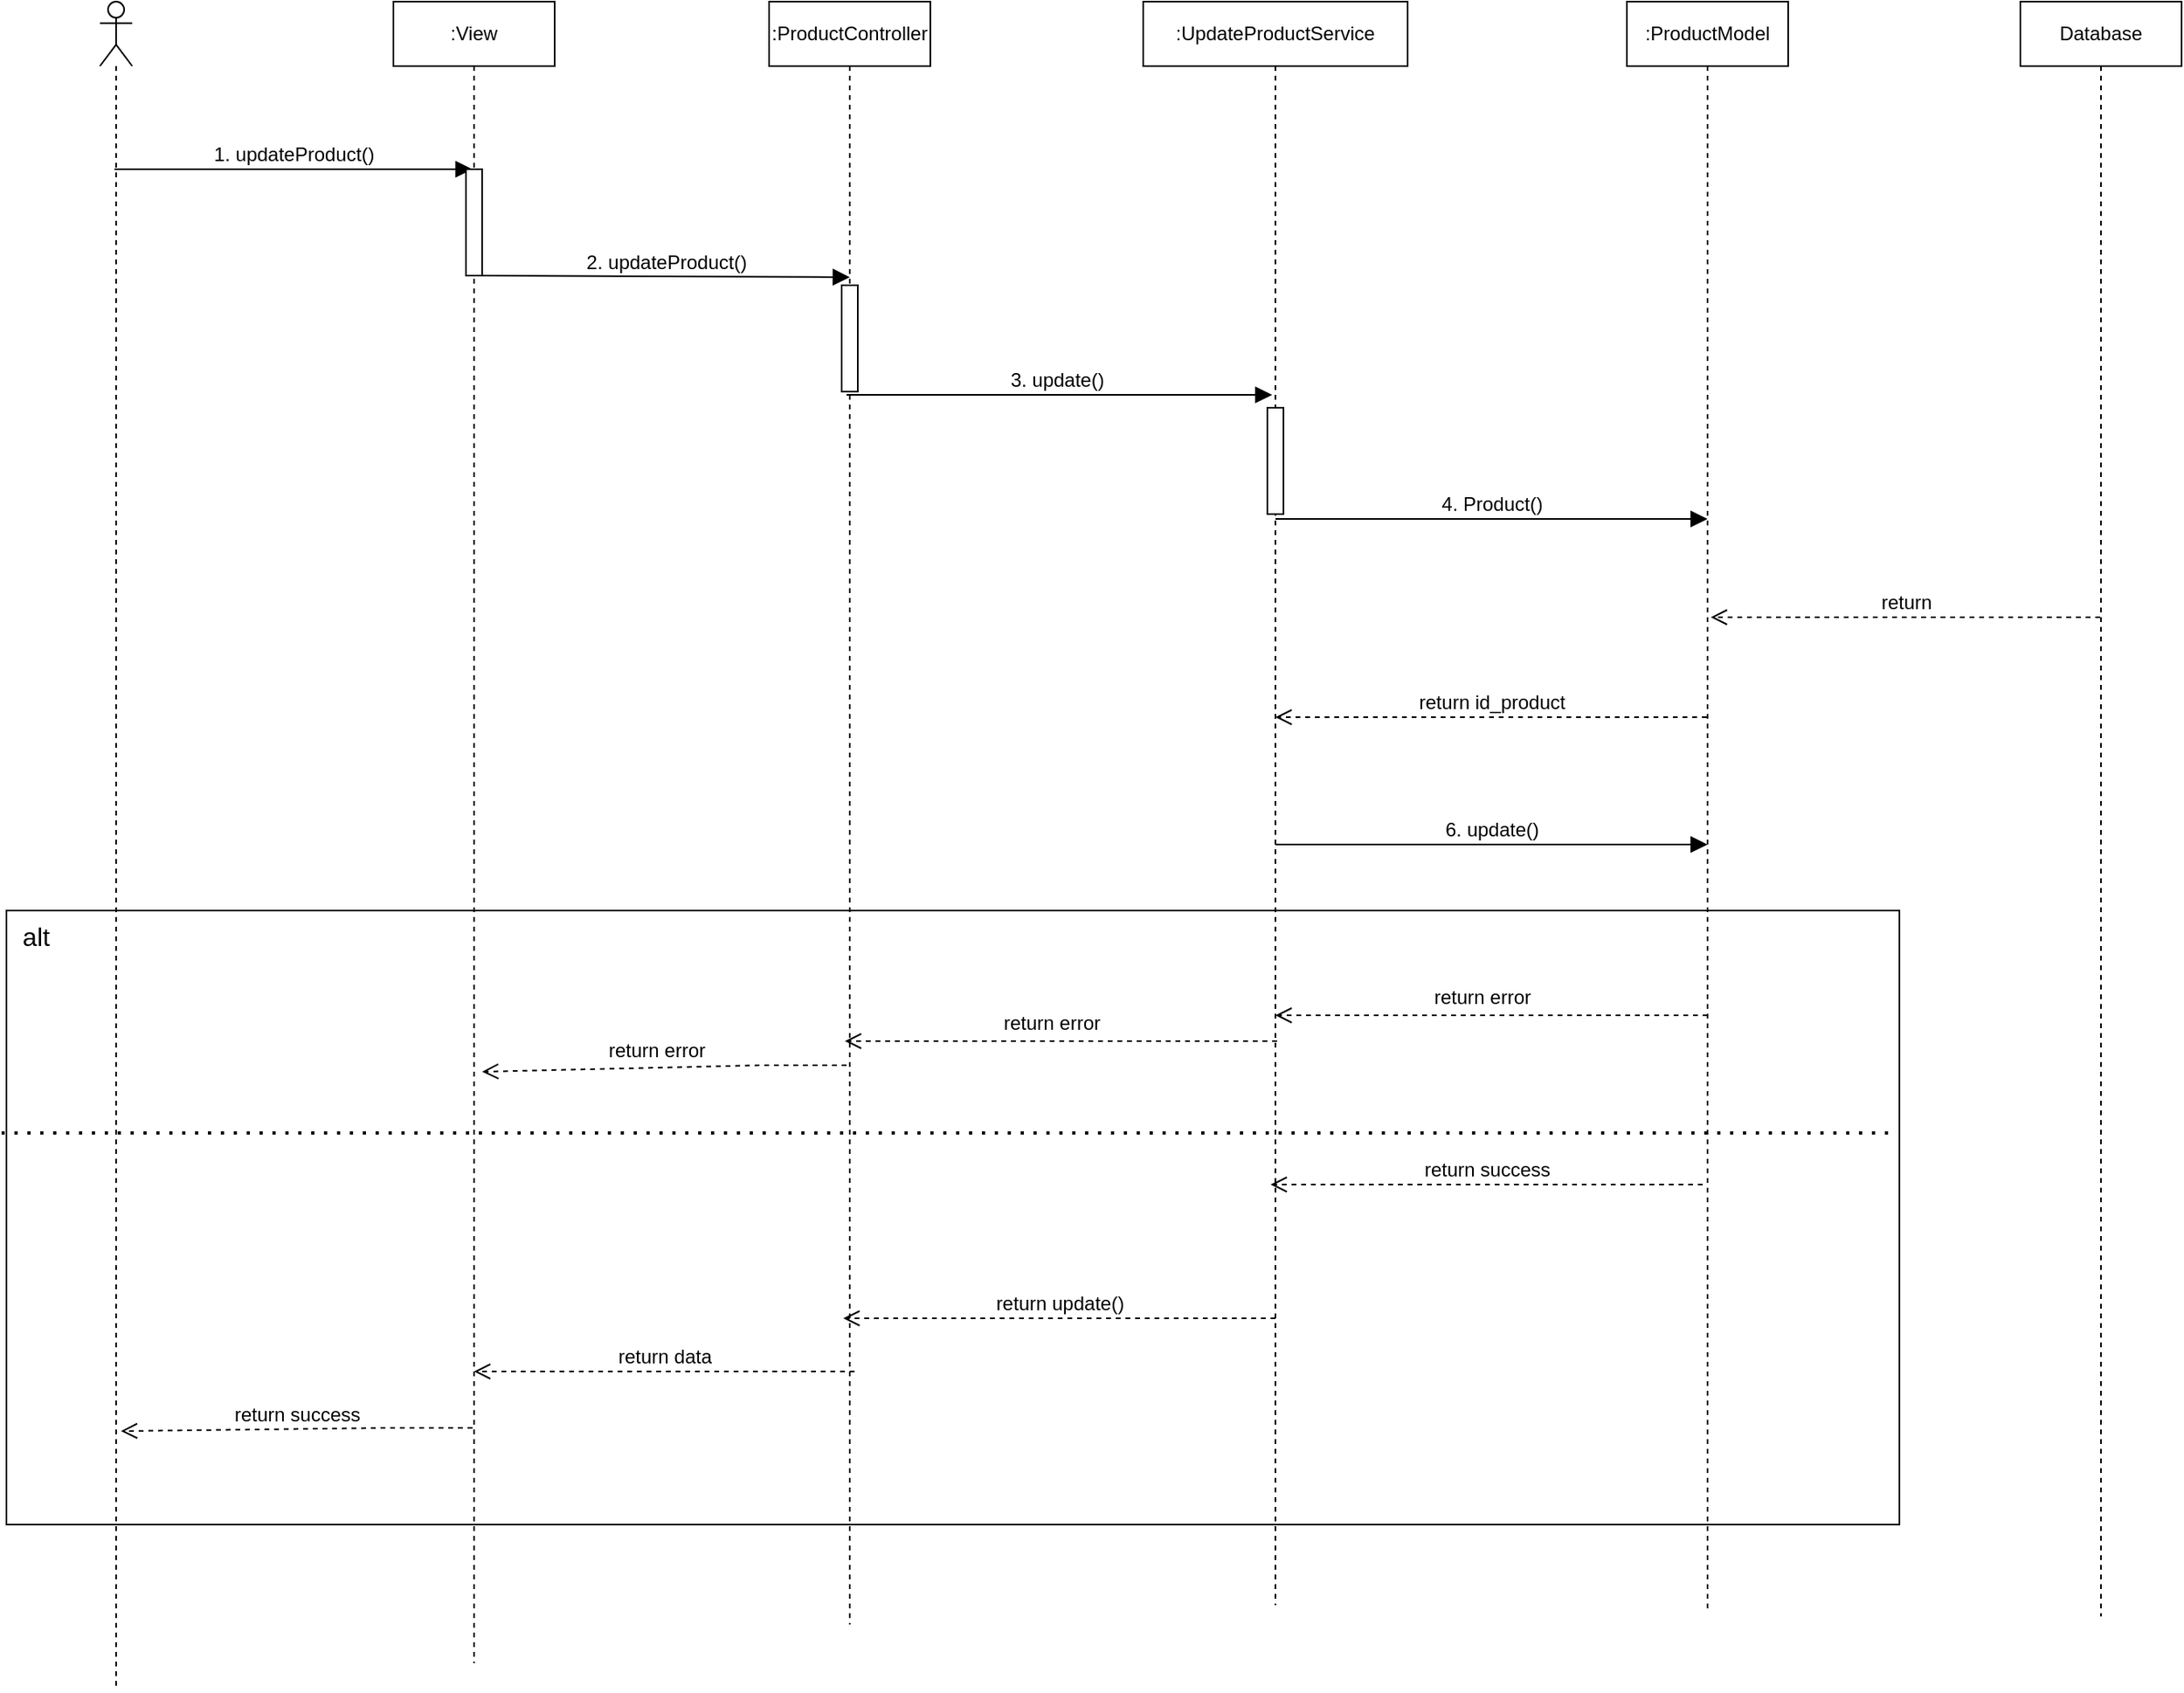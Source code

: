 <mxfile version="24.2.1" type="device">
  <diagram id="_3YMXWk1O7fOL23-tycj" name="update_product">
    <mxGraphModel dx="2234" dy="788" grid="0" gridSize="10" guides="1" tooltips="1" connect="1" arrows="1" fold="1" page="0" pageScale="1" pageWidth="827" pageHeight="1169" math="0" shadow="0">
      <root>
        <mxCell id="0" />
        <mxCell id="1" parent="0" />
        <mxCell id="GUXFYIeslKSo6RAllSsy-8" value=":View" style="shape=umlLifeline;perimeter=lifelinePerimeter;whiteSpace=wrap;html=1;container=1;dropTarget=0;collapsible=0;recursiveResize=0;outlineConnect=0;portConstraint=eastwest;newEdgeStyle={&quot;curved&quot;:0,&quot;rounded&quot;:0};" vertex="1" parent="1">
          <mxGeometry x="-339" y="112" width="100" height="1031" as="geometry" />
        </mxCell>
        <mxCell id="GUXFYIeslKSo6RAllSsy-9" value=":ProductController" style="shape=umlLifeline;perimeter=lifelinePerimeter;whiteSpace=wrap;html=1;container=1;dropTarget=0;collapsible=0;recursiveResize=0;outlineConnect=0;portConstraint=eastwest;newEdgeStyle={&quot;curved&quot;:0,&quot;rounded&quot;:0};" vertex="1" parent="1">
          <mxGeometry x="-106" y="112" width="100" height="1007" as="geometry" />
        </mxCell>
        <mxCell id="GUXFYIeslKSo6RAllSsy-21" value="" style="html=1;points=[[0,0,0,0,5],[0,1,0,0,-5],[1,0,0,0,5],[1,1,0,0,-5]];perimeter=orthogonalPerimeter;outlineConnect=0;targetShapes=umlLifeline;portConstraint=eastwest;newEdgeStyle={&quot;curved&quot;:0,&quot;rounded&quot;:0};" vertex="1" parent="GUXFYIeslKSo6RAllSsy-9">
          <mxGeometry x="45" y="176" width="10" height="66" as="geometry" />
        </mxCell>
        <mxCell id="GUXFYIeslKSo6RAllSsy-10" value=":UpdateProductService" style="shape=umlLifeline;perimeter=lifelinePerimeter;whiteSpace=wrap;html=1;container=1;dropTarget=0;collapsible=0;recursiveResize=0;outlineConnect=0;portConstraint=eastwest;newEdgeStyle={&quot;curved&quot;:0,&quot;rounded&quot;:0};" vertex="1" parent="1">
          <mxGeometry x="126" y="112" width="164" height="995" as="geometry" />
        </mxCell>
        <mxCell id="GUXFYIeslKSo6RAllSsy-23" value="" style="html=1;points=[[0,0,0,0,5],[0,1,0,0,-5],[1,0,0,0,5],[1,1,0,0,-5]];perimeter=orthogonalPerimeter;outlineConnect=0;targetShapes=umlLifeline;portConstraint=eastwest;newEdgeStyle={&quot;curved&quot;:0,&quot;rounded&quot;:0};" vertex="1" parent="GUXFYIeslKSo6RAllSsy-10">
          <mxGeometry x="77" y="252" width="10" height="66" as="geometry" />
        </mxCell>
        <mxCell id="GUXFYIeslKSo6RAllSsy-11" value=":ProductModel" style="shape=umlLifeline;perimeter=lifelinePerimeter;whiteSpace=wrap;html=1;container=1;dropTarget=0;collapsible=0;recursiveResize=0;outlineConnect=0;portConstraint=eastwest;newEdgeStyle={&quot;curved&quot;:0,&quot;rounded&quot;:0};" vertex="1" parent="1">
          <mxGeometry x="426" y="112" width="100" height="999" as="geometry" />
        </mxCell>
        <mxCell id="GUXFYIeslKSo6RAllSsy-13" value="" style="shape=umlLifeline;perimeter=lifelinePerimeter;whiteSpace=wrap;html=1;container=1;dropTarget=0;collapsible=0;recursiveResize=0;outlineConnect=0;portConstraint=eastwest;newEdgeStyle={&quot;curved&quot;:0,&quot;rounded&quot;:0};participant=umlActor;" vertex="1" parent="1">
          <mxGeometry x="-521" y="112" width="20" height="1048" as="geometry" />
        </mxCell>
        <mxCell id="GUXFYIeslKSo6RAllSsy-15" value="1. updateProduct()" style="html=1;verticalAlign=bottom;endArrow=block;curved=0;rounded=0;fontSize=12;startSize=8;endSize=8;" edge="1" parent="1">
          <mxGeometry width="80" relative="1" as="geometry">
            <mxPoint x="-512" y="216" as="sourcePoint" />
            <mxPoint x="-290" y="216" as="targetPoint" />
          </mxGeometry>
        </mxCell>
        <mxCell id="GUXFYIeslKSo6RAllSsy-16" value="2. updateProduct()" style="html=1;verticalAlign=bottom;endArrow=block;curved=0;rounded=0;fontSize=12;startSize=8;endSize=8;" edge="1" parent="1" source="GUXFYIeslKSo6RAllSsy-19">
          <mxGeometry x="0.004" width="80" relative="1" as="geometry">
            <mxPoint x="-289" y="283" as="sourcePoint" />
            <mxPoint x="-56" y="283" as="targetPoint" />
            <mxPoint as="offset" />
          </mxGeometry>
        </mxCell>
        <mxCell id="GUXFYIeslKSo6RAllSsy-17" value="3. update()&amp;nbsp;" style="html=1;verticalAlign=bottom;endArrow=block;curved=0;rounded=0;fontSize=12;startSize=8;endSize=8;" edge="1" parent="1">
          <mxGeometry width="80" relative="1" as="geometry">
            <mxPoint x="-58" y="356" as="sourcePoint" />
            <mxPoint x="206" y="356" as="targetPoint" />
          </mxGeometry>
        </mxCell>
        <mxCell id="GUXFYIeslKSo6RAllSsy-18" value="4. Product()" style="html=1;verticalAlign=bottom;endArrow=block;curved=0;rounded=0;fontSize=12;startSize=8;endSize=8;" edge="1" parent="1">
          <mxGeometry width="80" relative="1" as="geometry">
            <mxPoint x="208" y="433" as="sourcePoint" />
            <mxPoint x="476" y="433" as="targetPoint" />
          </mxGeometry>
        </mxCell>
        <mxCell id="GUXFYIeslKSo6RAllSsy-19" value="" style="html=1;points=[[0,0,0,0,5],[0,1,0,0,-5],[1,0,0,0,5],[1,1,0,0,-5]];perimeter=orthogonalPerimeter;outlineConnect=0;targetShapes=umlLifeline;portConstraint=eastwest;newEdgeStyle={&quot;curved&quot;:0,&quot;rounded&quot;:0};" vertex="1" parent="1">
          <mxGeometry x="-294" y="216" width="10" height="66" as="geometry" />
        </mxCell>
        <mxCell id="GUXFYIeslKSo6RAllSsy-24" value="Database" style="shape=umlLifeline;perimeter=lifelinePerimeter;whiteSpace=wrap;html=1;container=1;dropTarget=0;collapsible=0;recursiveResize=0;outlineConnect=0;portConstraint=eastwest;newEdgeStyle={&quot;curved&quot;:0,&quot;rounded&quot;:0};" vertex="1" parent="1">
          <mxGeometry x="670" y="112" width="100" height="1002" as="geometry" />
        </mxCell>
        <mxCell id="GUXFYIeslKSo6RAllSsy-26" value="return" style="html=1;verticalAlign=bottom;endArrow=open;dashed=1;endSize=8;curved=0;rounded=0;fontSize=12;" edge="1" parent="1" source="GUXFYIeslKSo6RAllSsy-24">
          <mxGeometry relative="1" as="geometry">
            <mxPoint x="558" y="494" as="sourcePoint" />
            <mxPoint x="478" y="494" as="targetPoint" />
          </mxGeometry>
        </mxCell>
        <mxCell id="GUXFYIeslKSo6RAllSsy-27" value="return id_product" style="html=1;verticalAlign=bottom;endArrow=open;dashed=1;endSize=8;curved=0;rounded=0;fontSize=12;" edge="1" parent="1" source="GUXFYIeslKSo6RAllSsy-11" target="GUXFYIeslKSo6RAllSsy-10">
          <mxGeometry relative="1" as="geometry">
            <mxPoint x="438" y="571" as="sourcePoint" />
            <mxPoint x="249" y="571" as="targetPoint" />
            <Array as="points">
              <mxPoint x="423" y="556" />
            </Array>
            <mxPoint as="offset" />
          </mxGeometry>
        </mxCell>
        <mxCell id="GUXFYIeslKSo6RAllSsy-30" value="6. update()" style="html=1;verticalAlign=bottom;endArrow=block;curved=0;rounded=0;fontSize=12;startSize=8;endSize=8;" edge="1" parent="1">
          <mxGeometry width="80" relative="1" as="geometry">
            <mxPoint x="208" y="635" as="sourcePoint" />
            <mxPoint x="476" y="635" as="targetPoint" />
          </mxGeometry>
        </mxCell>
        <mxCell id="GUXFYIeslKSo6RAllSsy-32" value="" style="whiteSpace=wrap;html=1;fillColor=none;" vertex="1" parent="1">
          <mxGeometry x="-579" y="676" width="1174" height="381" as="geometry" />
        </mxCell>
        <mxCell id="GUXFYIeslKSo6RAllSsy-33" value="" style="html=1;verticalAlign=bottom;endArrow=open;dashed=1;endSize=8;curved=0;rounded=0;fontSize=12;" edge="1" parent="1">
          <mxGeometry relative="1" as="geometry">
            <mxPoint x="476" y="741" as="sourcePoint" />
            <mxPoint x="208" y="741" as="targetPoint" />
            <Array as="points">
              <mxPoint x="423" y="741" />
            </Array>
            <mxPoint as="offset" />
          </mxGeometry>
        </mxCell>
        <mxCell id="GUXFYIeslKSo6RAllSsy-39" value="return error" style="edgeLabel;html=1;align=center;verticalAlign=middle;resizable=0;points=[];fontSize=12;" vertex="1" connectable="0" parent="GUXFYIeslKSo6RAllSsy-33">
          <mxGeometry x="0.03" y="-1" relative="1" as="geometry">
            <mxPoint x="-2" y="-10" as="offset" />
          </mxGeometry>
        </mxCell>
        <mxCell id="GUXFYIeslKSo6RAllSsy-34" value="return success" style="html=1;verticalAlign=bottom;endArrow=open;dashed=1;endSize=8;curved=0;rounded=0;fontSize=12;" edge="1" parent="1">
          <mxGeometry relative="1" as="geometry">
            <mxPoint x="473" y="846" as="sourcePoint" />
            <mxPoint x="205" y="846" as="targetPoint" />
            <Array as="points">
              <mxPoint x="420" y="846" />
            </Array>
            <mxPoint as="offset" />
          </mxGeometry>
        </mxCell>
        <mxCell id="GUXFYIeslKSo6RAllSsy-35" value="alt" style="text;html=1;align=center;verticalAlign=middle;resizable=0;points=[];autosize=1;strokeColor=none;fillColor=none;fontSize=16;" vertex="1" parent="1">
          <mxGeometry x="-579" y="676" width="35" height="31" as="geometry" />
        </mxCell>
        <mxCell id="GUXFYIeslKSo6RAllSsy-38" value="" style="endArrow=none;dashed=1;html=1;dashPattern=1 3;strokeWidth=2;rounded=0;fontSize=12;startSize=8;endSize=8;curved=1;exitX=0;exitY=0.5;exitDx=0;exitDy=0;entryX=1;entryY=0.5;entryDx=0;entryDy=0;" edge="1" parent="1">
          <mxGeometry width="50" height="50" relative="1" as="geometry">
            <mxPoint x="-582" y="814" as="sourcePoint" />
            <mxPoint x="592" y="814" as="targetPoint" />
          </mxGeometry>
        </mxCell>
        <mxCell id="GUXFYIeslKSo6RAllSsy-40" value="return update()" style="html=1;verticalAlign=bottom;endArrow=open;dashed=1;endSize=8;curved=0;rounded=0;fontSize=12;" edge="1" parent="1">
          <mxGeometry relative="1" as="geometry">
            <mxPoint x="208" y="929" as="sourcePoint" />
            <mxPoint x="-60" y="929" as="targetPoint" />
            <Array as="points">
              <mxPoint x="155" y="929" />
            </Array>
            <mxPoint as="offset" />
          </mxGeometry>
        </mxCell>
        <mxCell id="GUXFYIeslKSo6RAllSsy-41" value="" style="html=1;verticalAlign=bottom;endArrow=open;dashed=1;endSize=8;curved=0;rounded=0;fontSize=12;" edge="1" parent="1">
          <mxGeometry relative="1" as="geometry">
            <mxPoint x="209" y="757" as="sourcePoint" />
            <mxPoint x="-59" y="757" as="targetPoint" />
            <Array as="points">
              <mxPoint x="156" y="757" />
            </Array>
            <mxPoint as="offset" />
          </mxGeometry>
        </mxCell>
        <mxCell id="GUXFYIeslKSo6RAllSsy-42" value="return error" style="edgeLabel;html=1;align=center;verticalAlign=middle;resizable=0;points=[];fontSize=12;" vertex="1" connectable="0" parent="GUXFYIeslKSo6RAllSsy-41">
          <mxGeometry x="0.03" y="-1" relative="1" as="geometry">
            <mxPoint x="-2" y="-10" as="offset" />
          </mxGeometry>
        </mxCell>
        <mxCell id="GUXFYIeslKSo6RAllSsy-43" value="" style="html=1;verticalAlign=bottom;endArrow=open;dashed=1;endSize=8;curved=0;rounded=0;fontSize=12;" edge="1" parent="1">
          <mxGeometry relative="1" as="geometry">
            <mxPoint x="-58" y="772" as="sourcePoint" />
            <mxPoint x="-284" y="776" as="targetPoint" />
            <Array as="points">
              <mxPoint x="-111" y="772" />
            </Array>
            <mxPoint as="offset" />
          </mxGeometry>
        </mxCell>
        <mxCell id="GUXFYIeslKSo6RAllSsy-44" value="return error" style="edgeLabel;html=1;align=center;verticalAlign=middle;resizable=0;points=[];fontSize=12;" vertex="1" connectable="0" parent="GUXFYIeslKSo6RAllSsy-43">
          <mxGeometry x="0.03" y="-1" relative="1" as="geometry">
            <mxPoint x="-2" y="-10" as="offset" />
          </mxGeometry>
        </mxCell>
        <mxCell id="GUXFYIeslKSo6RAllSsy-47" value="return data" style="html=1;verticalAlign=bottom;endArrow=open;dashed=1;endSize=8;curved=0;rounded=0;fontSize=12;" edge="1" parent="1">
          <mxGeometry relative="1" as="geometry">
            <mxPoint x="-53" y="962" as="sourcePoint" />
            <mxPoint x="-289" y="962" as="targetPoint" />
            <Array as="points">
              <mxPoint x="-106" y="962" />
            </Array>
            <mxPoint as="offset" />
          </mxGeometry>
        </mxCell>
        <mxCell id="GUXFYIeslKSo6RAllSsy-48" value="return success" style="html=1;verticalAlign=bottom;endArrow=open;dashed=1;endSize=8;curved=0;rounded=0;fontSize=12;" edge="1" parent="1">
          <mxGeometry x="-0.0" relative="1" as="geometry">
            <mxPoint x="-290" y="997" as="sourcePoint" />
            <mxPoint x="-508" y="999" as="targetPoint" />
            <Array as="points">
              <mxPoint x="-343" y="997" />
            </Array>
            <mxPoint as="offset" />
          </mxGeometry>
        </mxCell>
      </root>
    </mxGraphModel>
  </diagram>
</mxfile>
